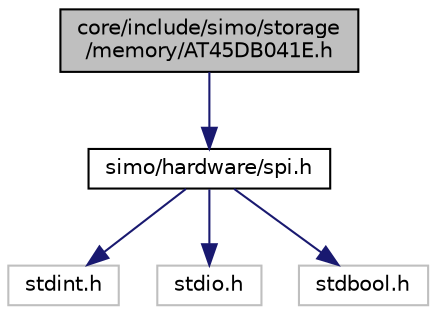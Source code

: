 digraph "core/include/simo/storage/memory/AT45DB041E.h"
{
 // LATEX_PDF_SIZE
  edge [fontname="Helvetica",fontsize="10",labelfontname="Helvetica",labelfontsize="10"];
  node [fontname="Helvetica",fontsize="10",shape=record];
  Node1 [label="core/include/simo/storage\l/memory/AT45DB041E.h",height=0.2,width=0.4,color="black", fillcolor="grey75", style="filled", fontcolor="black",tooltip="Driver para manejar la memoria flash AT45DB041E. No usar de manera directa en aplicacion."];
  Node1 -> Node2 [color="midnightblue",fontsize="10",style="solid",fontname="Helvetica"];
  Node2 [label="simo/hardware/spi.h",height=0.2,width=0.4,color="black", fillcolor="white", style="filled",URL="$spi_8h.html",tooltip=" "];
  Node2 -> Node3 [color="midnightblue",fontsize="10",style="solid",fontname="Helvetica"];
  Node3 [label="stdint.h",height=0.2,width=0.4,color="grey75", fillcolor="white", style="filled",tooltip=" "];
  Node2 -> Node4 [color="midnightblue",fontsize="10",style="solid",fontname="Helvetica"];
  Node4 [label="stdio.h",height=0.2,width=0.4,color="grey75", fillcolor="white", style="filled",tooltip=" "];
  Node2 -> Node5 [color="midnightblue",fontsize="10",style="solid",fontname="Helvetica"];
  Node5 [label="stdbool.h",height=0.2,width=0.4,color="grey75", fillcolor="white", style="filled",tooltip=" "];
}
